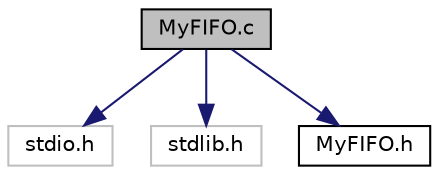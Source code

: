 digraph "MyFIFO.c"
{
 // LATEX_PDF_SIZE
  edge [fontname="Helvetica",fontsize="10",labelfontname="Helvetica",labelfontsize="10"];
  node [fontname="Helvetica",fontsize="10",shape=record];
  Node1 [label="MyFIFO.c",height=0.2,width=0.4,color="black", fillcolor="grey75", style="filled", fontcolor="black",tooltip="Main file with the creation of the queue and related functions."];
  Node1 -> Node2 [color="midnightblue",fontsize="10",style="solid"];
  Node2 [label="stdio.h",height=0.2,width=0.4,color="grey75", fillcolor="white", style="filled",tooltip=" "];
  Node1 -> Node3 [color="midnightblue",fontsize="10",style="solid"];
  Node3 [label="stdlib.h",height=0.2,width=0.4,color="grey75", fillcolor="white", style="filled",tooltip=" "];
  Node1 -> Node4 [color="midnightblue",fontsize="10",style="solid"];
  Node4 [label="MyFIFO.h",height=0.2,width=0.4,color="black", fillcolor="white", style="filled",URL="$MyFIFO_8h.html",tooltip="header support file"];
}
